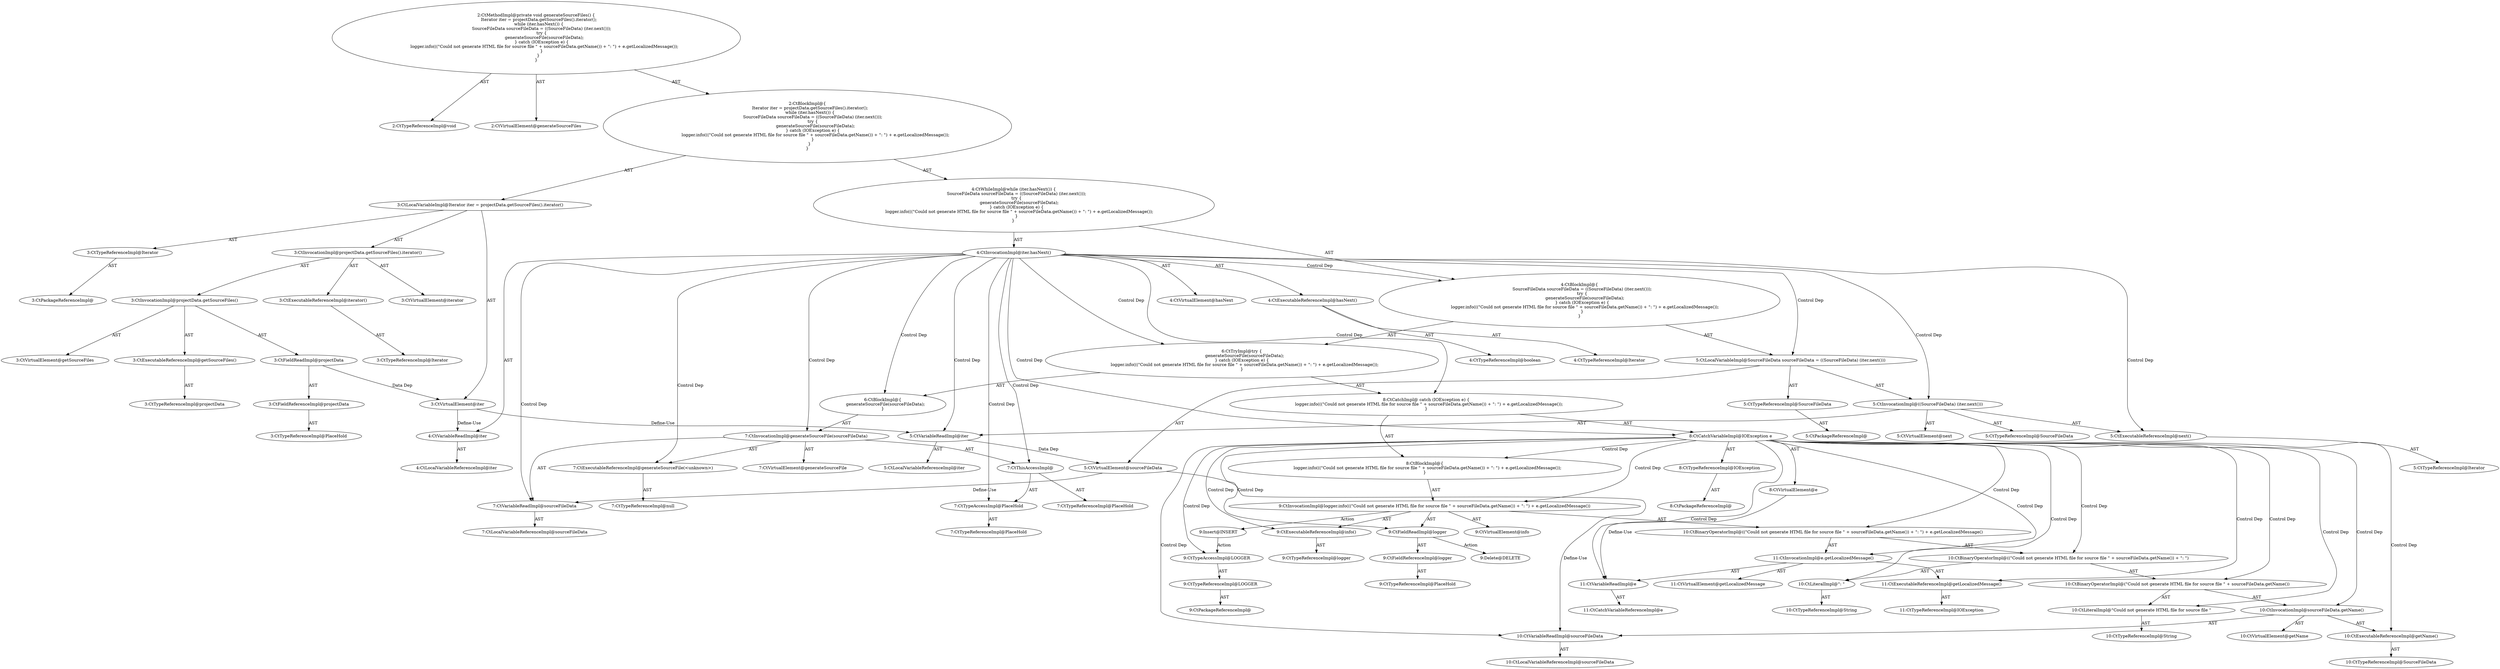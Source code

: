 digraph "generateSourceFiles#?" {
0 [label="2:CtTypeReferenceImpl@void" shape=ellipse]
1 [label="2:CtVirtualElement@generateSourceFiles" shape=ellipse]
2 [label="3:CtTypeReferenceImpl@Iterator" shape=ellipse]
3 [label="3:CtPackageReferenceImpl@" shape=ellipse]
4 [label="3:CtExecutableReferenceImpl@iterator()" shape=ellipse]
5 [label="3:CtTypeReferenceImpl@Iterator" shape=ellipse]
6 [label="3:CtVirtualElement@iterator" shape=ellipse]
7 [label="3:CtExecutableReferenceImpl@getSourceFiles()" shape=ellipse]
8 [label="3:CtTypeReferenceImpl@projectData" shape=ellipse]
9 [label="3:CtVirtualElement@getSourceFiles" shape=ellipse]
10 [label="3:CtFieldReferenceImpl@projectData" shape=ellipse]
11 [label="3:CtTypeReferenceImpl@PlaceHold" shape=ellipse]
12 [label="3:CtFieldReadImpl@projectData" shape=ellipse]
13 [label="3:CtInvocationImpl@projectData.getSourceFiles()" shape=ellipse]
14 [label="3:CtInvocationImpl@projectData.getSourceFiles().iterator()" shape=ellipse]
15 [label="3:CtVirtualElement@iter" shape=ellipse]
16 [label="3:CtLocalVariableImpl@Iterator iter = projectData.getSourceFiles().iterator()" shape=ellipse]
17 [label="4:CtExecutableReferenceImpl@hasNext()" shape=ellipse]
18 [label="4:CtTypeReferenceImpl@Iterator" shape=ellipse]
19 [label="4:CtTypeReferenceImpl@boolean" shape=ellipse]
20 [label="4:CtVirtualElement@hasNext" shape=ellipse]
21 [label="4:CtVariableReadImpl@iter" shape=ellipse]
22 [label="4:CtLocalVariableReferenceImpl@iter" shape=ellipse]
23 [label="4:CtInvocationImpl@iter.hasNext()" shape=ellipse]
24 [label="5:CtTypeReferenceImpl@SourceFileData" shape=ellipse]
25 [label="5:CtPackageReferenceImpl@" shape=ellipse]
26 [label="5:CtExecutableReferenceImpl@next()" shape=ellipse]
27 [label="5:CtTypeReferenceImpl@Iterator" shape=ellipse]
28 [label="5:CtVirtualElement@next" shape=ellipse]
29 [label="5:CtVariableReadImpl@iter" shape=ellipse]
30 [label="5:CtLocalVariableReferenceImpl@iter" shape=ellipse]
31 [label="5:CtInvocationImpl@((SourceFileData) (iter.next()))" shape=ellipse]
32 [label="5:CtTypeReferenceImpl@SourceFileData" shape=ellipse]
33 [label="5:CtVirtualElement@sourceFileData" shape=ellipse]
34 [label="5:CtLocalVariableImpl@SourceFileData sourceFileData = ((SourceFileData) (iter.next()))" shape=ellipse]
35 [label="7:CtExecutableReferenceImpl@generateSourceFile(<unknown>)" shape=ellipse]
36 [label="7:CtTypeReferenceImpl@null" shape=ellipse]
37 [label="7:CtVirtualElement@generateSourceFile" shape=ellipse]
38 [label="7:CtTypeAccessImpl@PlaceHold" shape=ellipse]
39 [label="7:CtTypeReferenceImpl@PlaceHold" shape=ellipse]
40 [label="7:CtThisAccessImpl@" shape=ellipse]
41 [label="7:CtTypeReferenceImpl@PlaceHold" shape=ellipse]
42 [label="7:CtVariableReadImpl@sourceFileData" shape=ellipse]
43 [label="7:CtLocalVariableReferenceImpl@sourceFileData" shape=ellipse]
44 [label="7:CtInvocationImpl@generateSourceFile(sourceFileData)" shape=ellipse]
45 [label="6:CtBlockImpl@\{
    generateSourceFile(sourceFileData);
\}" shape=ellipse]
46 [label="8:CtVirtualElement@e" shape=ellipse]
47 [label="8:CtTypeReferenceImpl@IOException" shape=ellipse]
48 [label="8:CtPackageReferenceImpl@" shape=ellipse]
49 [label="8:CtCatchVariableImpl@IOException e" shape=ellipse]
50 [label="9:CtExecutableReferenceImpl@info()" shape=ellipse]
51 [label="9:CtTypeReferenceImpl@logger" shape=ellipse]
52 [label="9:CtVirtualElement@info" shape=ellipse]
53 [label="9:CtFieldReferenceImpl@logger" shape=ellipse]
54 [label="9:CtTypeReferenceImpl@PlaceHold" shape=ellipse]
55 [label="9:CtFieldReadImpl@logger" shape=ellipse]
56 [label="10:CtLiteralImpl@\"Could not generate HTML file for source file \"" shape=ellipse]
57 [label="10:CtTypeReferenceImpl@String" shape=ellipse]
58 [label="10:CtExecutableReferenceImpl@getName()" shape=ellipse]
59 [label="10:CtTypeReferenceImpl@SourceFileData" shape=ellipse]
60 [label="10:CtVirtualElement@getName" shape=ellipse]
61 [label="10:CtVariableReadImpl@sourceFileData" shape=ellipse]
62 [label="10:CtLocalVariableReferenceImpl@sourceFileData" shape=ellipse]
63 [label="10:CtInvocationImpl@sourceFileData.getName()" shape=ellipse]
64 [label="10:CtBinaryOperatorImpl@(\"Could not generate HTML file for source file \" + sourceFileData.getName())" shape=ellipse]
65 [label="10:CtLiteralImpl@\": \"" shape=ellipse]
66 [label="10:CtTypeReferenceImpl@String" shape=ellipse]
67 [label="10:CtBinaryOperatorImpl@((\"Could not generate HTML file for source file \" + sourceFileData.getName()) + \": \")" shape=ellipse]
68 [label="11:CtExecutableReferenceImpl@getLocalizedMessage()" shape=ellipse]
69 [label="11:CtTypeReferenceImpl@IOException" shape=ellipse]
70 [label="11:CtVirtualElement@getLocalizedMessage" shape=ellipse]
71 [label="11:CtVariableReadImpl@e" shape=ellipse]
72 [label="11:CtCatchVariableReferenceImpl@e" shape=ellipse]
73 [label="11:CtInvocationImpl@e.getLocalizedMessage()" shape=ellipse]
74 [label="10:CtBinaryOperatorImpl@((\"Could not generate HTML file for source file \" + sourceFileData.getName()) + \": \") + e.getLocalizedMessage()" shape=ellipse]
75 [label="9:CtInvocationImpl@logger.info(((\"Could not generate HTML file for source file \" + sourceFileData.getName()) + \": \") + e.getLocalizedMessage())" shape=ellipse]
76 [label="8:CtBlockImpl@\{
    logger.info(((\"Could not generate HTML file for source file \" + sourceFileData.getName()) + \": \") + e.getLocalizedMessage());
\}" shape=ellipse]
77 [label="8:CtCatchImpl@ catch (IOException e) \{
    logger.info(((\"Could not generate HTML file for source file \" + sourceFileData.getName()) + \": \") + e.getLocalizedMessage());
\}" shape=ellipse]
78 [label="6:CtTryImpl@try \{
    generateSourceFile(sourceFileData);
\} catch (IOException e) \{
    logger.info(((\"Could not generate HTML file for source file \" + sourceFileData.getName()) + \": \") + e.getLocalizedMessage());
\}" shape=ellipse]
79 [label="4:CtBlockImpl@\{
    SourceFileData sourceFileData = ((SourceFileData) (iter.next()));
    try \{
        generateSourceFile(sourceFileData);
    \} catch (IOException e) \{
        logger.info(((\"Could not generate HTML file for source file \" + sourceFileData.getName()) + \": \") + e.getLocalizedMessage());
    \}
\}" shape=ellipse]
80 [label="4:CtWhileImpl@while (iter.hasNext()) \{
    SourceFileData sourceFileData = ((SourceFileData) (iter.next()));
    try \{
        generateSourceFile(sourceFileData);
    \} catch (IOException e) \{
        logger.info(((\"Could not generate HTML file for source file \" + sourceFileData.getName()) + \": \") + e.getLocalizedMessage());
    \}
\} " shape=ellipse]
81 [label="2:CtBlockImpl@\{
    Iterator iter = projectData.getSourceFiles().iterator();
    while (iter.hasNext()) \{
        SourceFileData sourceFileData = ((SourceFileData) (iter.next()));
        try \{
            generateSourceFile(sourceFileData);
        \} catch (IOException e) \{
            logger.info(((\"Could not generate HTML file for source file \" + sourceFileData.getName()) + \": \") + e.getLocalizedMessage());
        \}
    \} 
\}" shape=ellipse]
82 [label="2:CtMethodImpl@private void generateSourceFiles() \{
    Iterator iter = projectData.getSourceFiles().iterator();
    while (iter.hasNext()) \{
        SourceFileData sourceFileData = ((SourceFileData) (iter.next()));
        try \{
            generateSourceFile(sourceFileData);
        \} catch (IOException e) \{
            logger.info(((\"Could not generate HTML file for source file \" + sourceFileData.getName()) + \": \") + e.getLocalizedMessage());
        \}
    \} 
\}" shape=ellipse]
83 [label="9:Delete@DELETE" shape=ellipse]
84 [label="9:Insert@INSERT" shape=ellipse]
85 [label="9:CtPackageReferenceImpl@" shape=ellipse]
86 [label="9:CtTypeReferenceImpl@LOGGER" shape=ellipse]
87 [label="9:CtTypeAccessImpl@LOGGER" shape=ellipse]
2 -> 3 [label="AST"];
4 -> 5 [label="AST"];
7 -> 8 [label="AST"];
10 -> 11 [label="AST"];
12 -> 10 [label="AST"];
12 -> 15 [label="Data Dep"];
13 -> 9 [label="AST"];
13 -> 12 [label="AST"];
13 -> 7 [label="AST"];
14 -> 6 [label="AST"];
14 -> 13 [label="AST"];
14 -> 4 [label="AST"];
15 -> 21 [label="Define-Use"];
15 -> 29 [label="Define-Use"];
16 -> 15 [label="AST"];
16 -> 2 [label="AST"];
16 -> 14 [label="AST"];
17 -> 18 [label="AST"];
17 -> 19 [label="AST"];
21 -> 22 [label="AST"];
23 -> 20 [label="AST"];
23 -> 21 [label="AST"];
23 -> 17 [label="AST"];
23 -> 79 [label="Control Dep"];
23 -> 34 [label="Control Dep"];
23 -> 31 [label="Control Dep"];
23 -> 26 [label="Control Dep"];
23 -> 29 [label="Control Dep"];
23 -> 78 [label="Control Dep"];
23 -> 45 [label="Control Dep"];
23 -> 44 [label="Control Dep"];
23 -> 35 [label="Control Dep"];
23 -> 40 [label="Control Dep"];
23 -> 38 [label="Control Dep"];
23 -> 42 [label="Control Dep"];
23 -> 77 [label="Control Dep"];
23 -> 49 [label="Control Dep"];
24 -> 25 [label="AST"];
26 -> 27 [label="AST"];
29 -> 30 [label="AST"];
29 -> 33 [label="Data Dep"];
31 -> 28 [label="AST"];
31 -> 32 [label="AST"];
31 -> 29 [label="AST"];
31 -> 26 [label="AST"];
33 -> 42 [label="Define-Use"];
33 -> 61 [label="Define-Use"];
34 -> 33 [label="AST"];
34 -> 24 [label="AST"];
34 -> 31 [label="AST"];
35 -> 36 [label="AST"];
38 -> 39 [label="AST"];
40 -> 41 [label="AST"];
40 -> 38 [label="AST"];
42 -> 43 [label="AST"];
44 -> 37 [label="AST"];
44 -> 40 [label="AST"];
44 -> 35 [label="AST"];
44 -> 42 [label="AST"];
45 -> 44 [label="AST"];
46 -> 71 [label="Define-Use"];
47 -> 48 [label="AST"];
49 -> 46 [label="AST"];
49 -> 47 [label="AST"];
49 -> 76 [label="Control Dep"];
49 -> 75 [label="Control Dep"];
49 -> 50 [label="Control Dep"];
49 -> 55 [label="Control Dep"];
49 -> 74 [label="Control Dep"];
49 -> 67 [label="Control Dep"];
49 -> 64 [label="Control Dep"];
49 -> 56 [label="Control Dep"];
49 -> 63 [label="Control Dep"];
49 -> 58 [label="Control Dep"];
49 -> 61 [label="Control Dep"];
49 -> 65 [label="Control Dep"];
49 -> 73 [label="Control Dep"];
49 -> 68 [label="Control Dep"];
49 -> 71 [label="Control Dep"];
49 -> 87 [label="Control Dep"];
50 -> 51 [label="AST"];
53 -> 54 [label="AST"];
55 -> 53 [label="AST"];
55 -> 83 [label="Action"];
56 -> 57 [label="AST"];
58 -> 59 [label="AST"];
61 -> 62 [label="AST"];
63 -> 60 [label="AST"];
63 -> 61 [label="AST"];
63 -> 58 [label="AST"];
64 -> 56 [label="AST"];
64 -> 63 [label="AST"];
65 -> 66 [label="AST"];
67 -> 64 [label="AST"];
67 -> 65 [label="AST"];
68 -> 69 [label="AST"];
71 -> 72 [label="AST"];
73 -> 70 [label="AST"];
73 -> 71 [label="AST"];
73 -> 68 [label="AST"];
74 -> 67 [label="AST"];
74 -> 73 [label="AST"];
75 -> 52 [label="AST"];
75 -> 55 [label="AST"];
75 -> 50 [label="AST"];
75 -> 74 [label="AST"];
75 -> 84 [label="Action"];
76 -> 75 [label="AST"];
77 -> 49 [label="AST"];
77 -> 76 [label="AST"];
78 -> 45 [label="AST"];
78 -> 77 [label="AST"];
79 -> 34 [label="AST"];
79 -> 78 [label="AST"];
80 -> 23 [label="AST"];
80 -> 79 [label="AST"];
81 -> 16 [label="AST"];
81 -> 80 [label="AST"];
82 -> 1 [label="AST"];
82 -> 0 [label="AST"];
82 -> 81 [label="AST"];
84 -> 87 [label="Action"];
86 -> 85 [label="AST"];
87 -> 86 [label="AST"];
}